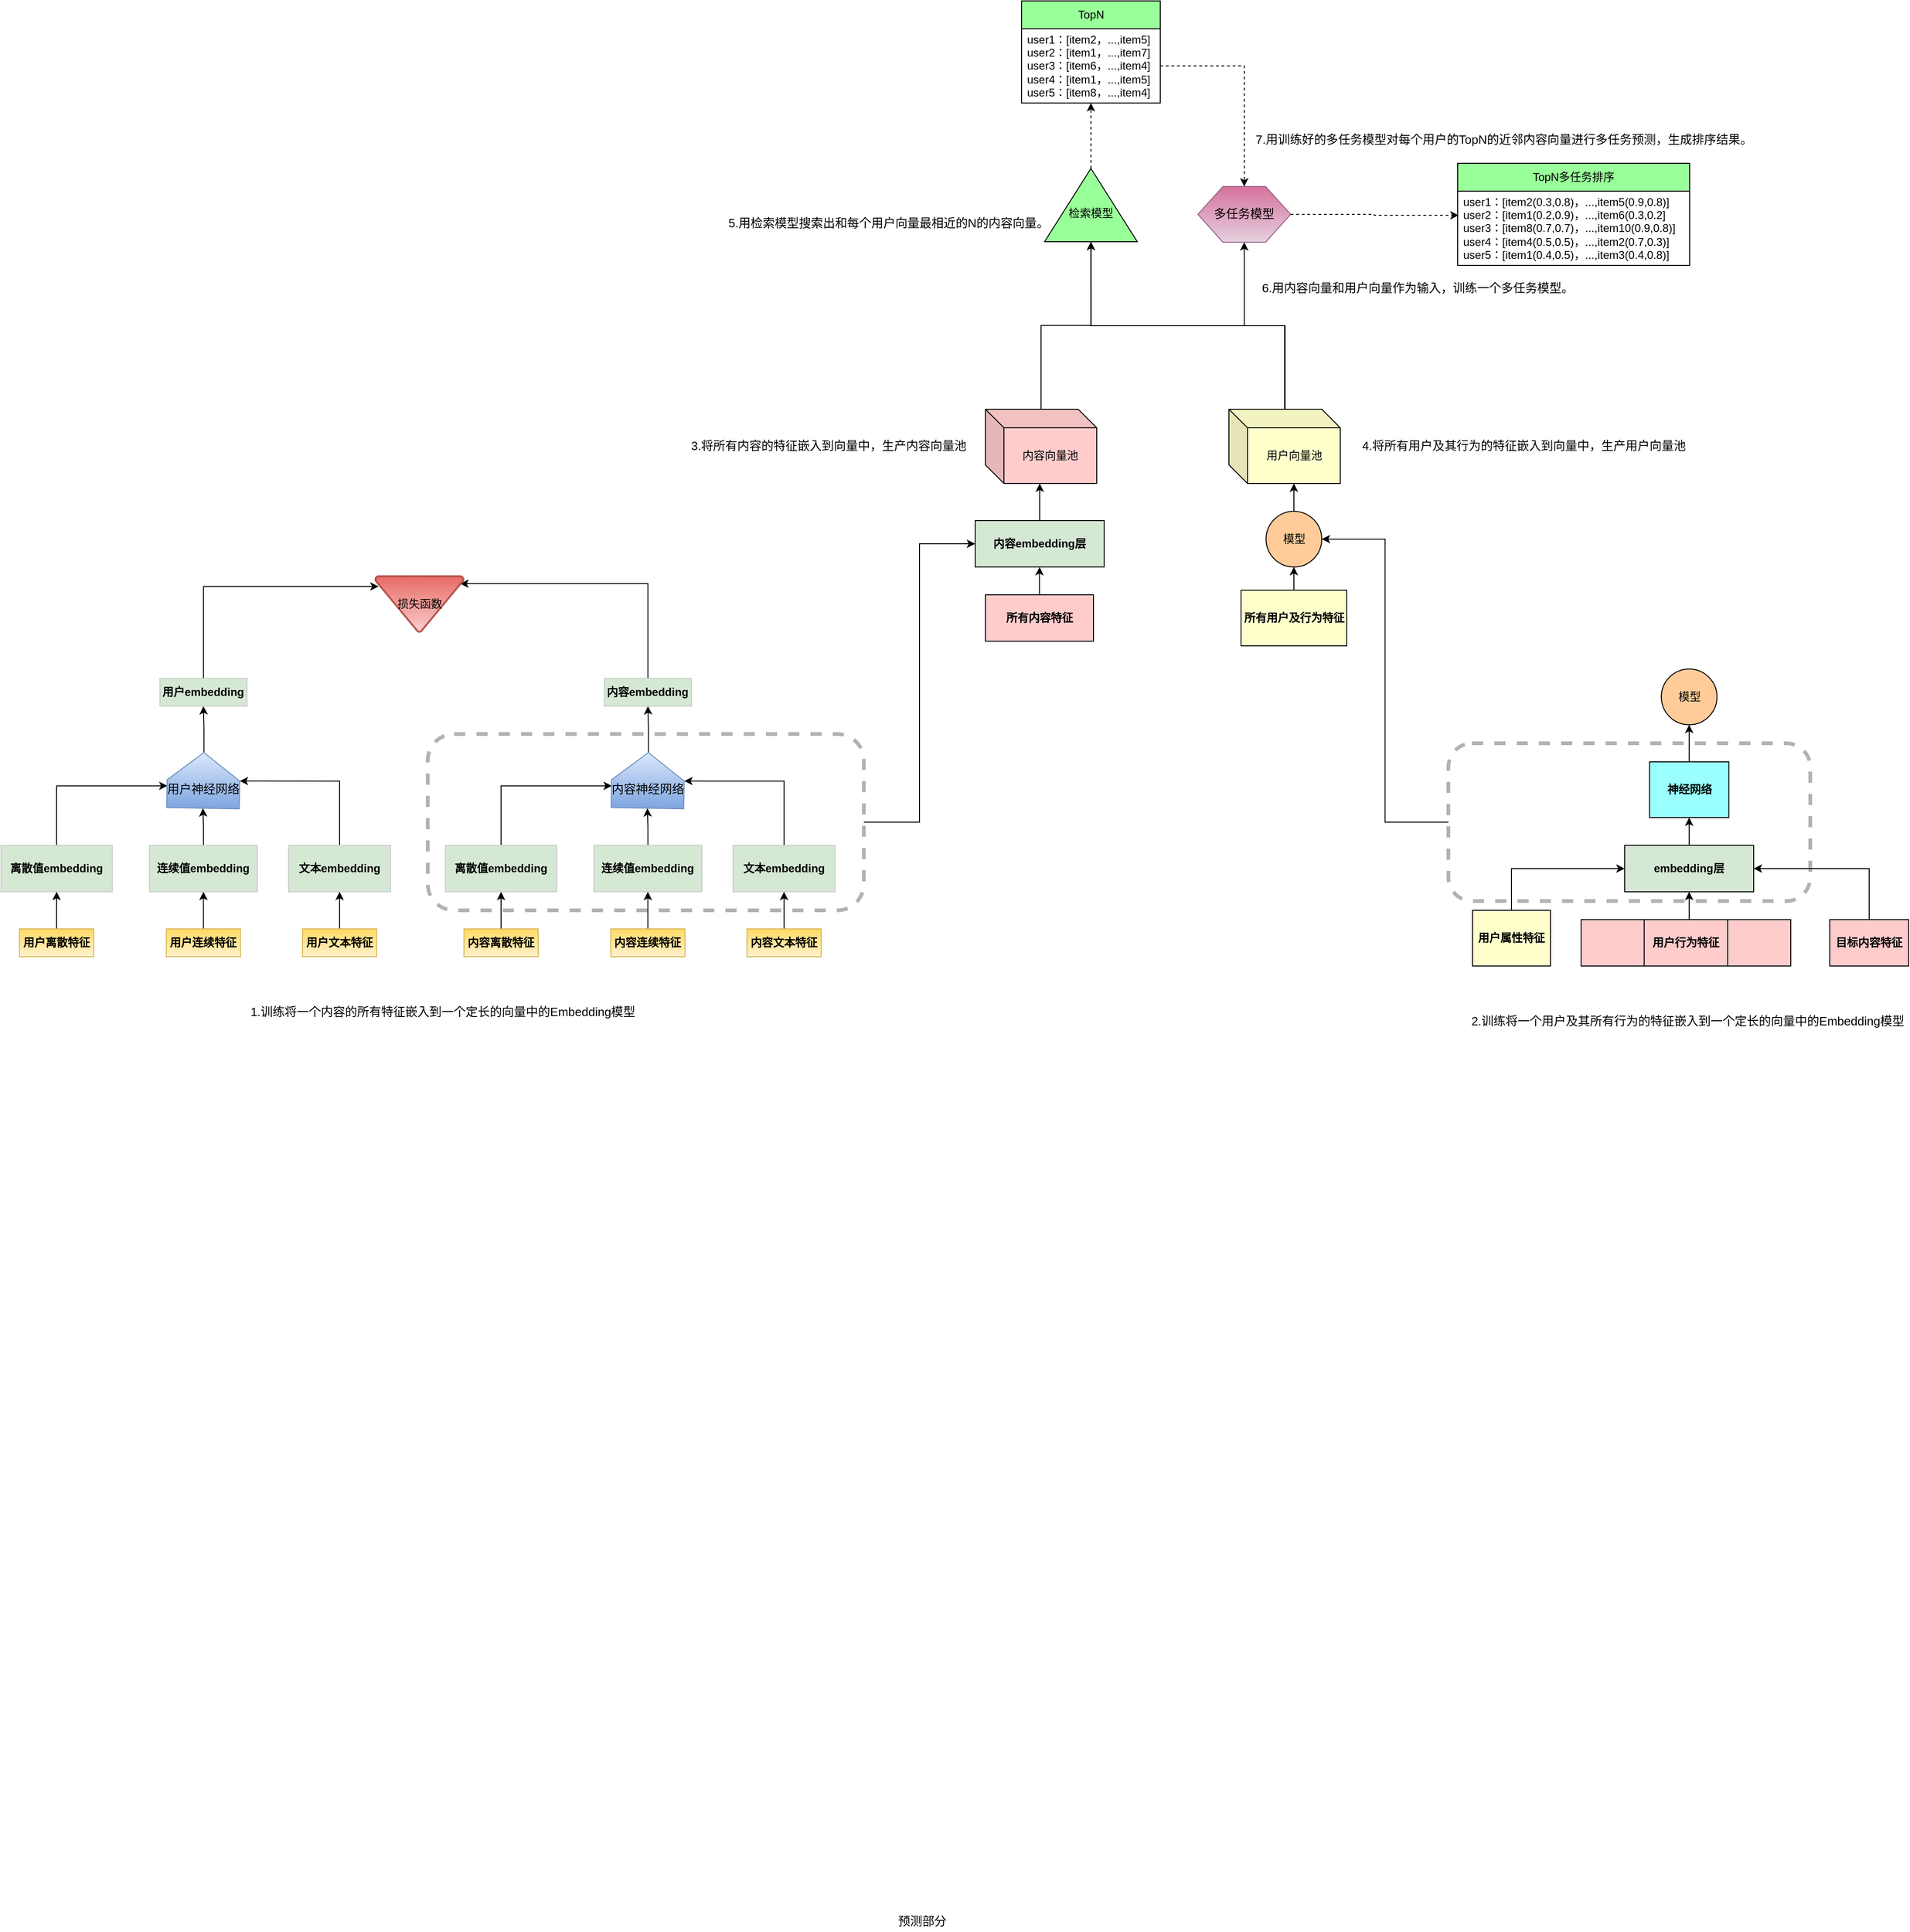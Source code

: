<mxfile version="20.8.23" type="github">
  <diagram name="Page-1" id="c7558073-3199-34d8-9f00-42111426c3f3">
    <mxGraphModel dx="3187" dy="1680" grid="1" gridSize="10" guides="1" tooltips="1" connect="1" arrows="1" fold="1" page="1" pageScale="1" pageWidth="2339" pageHeight="3300" background="none" math="0" shadow="0">
      <root>
        <mxCell id="0" />
        <mxCell id="1" parent="0" />
        <mxCell id="L0b_EOj-_LT04khmlrGZ-57" style="edgeStyle=orthogonalEdgeStyle;rounded=0;orthogonalLoop=1;jettySize=auto;html=1;exitX=0;exitY=0.5;exitDx=0;exitDy=0;entryX=1;entryY=0.5;entryDx=0;entryDy=0;" parent="1" source="L0b_EOj-_LT04khmlrGZ-54" target="iI74cnu4na5t7-cU_Ch_-108" edge="1">
          <mxGeometry relative="1" as="geometry" />
        </mxCell>
        <mxCell id="L0b_EOj-_LT04khmlrGZ-54" value="" style="rounded=1;whiteSpace=wrap;html=1;strokeColor=#000000;strokeWidth=4;gradientDirection=north;opacity=30;dashed=1;" parent="1" vertex="1">
          <mxGeometry x="1570" y="1530" width="390" height="170" as="geometry" />
        </mxCell>
        <mxCell id="RC35ugmNvOwFqlfuLgSt-1" style="edgeStyle=orthogonalEdgeStyle;rounded=0;orthogonalLoop=1;jettySize=auto;html=1;exitX=1;exitY=0.5;exitDx=0;exitDy=0;entryX=0;entryY=0.5;entryDx=0;entryDy=0;" edge="1" parent="1" source="L0b_EOj-_LT04khmlrGZ-53" target="iI74cnu4na5t7-cU_Ch_-109">
          <mxGeometry relative="1" as="geometry" />
        </mxCell>
        <mxCell id="L0b_EOj-_LT04khmlrGZ-53" value="" style="rounded=1;whiteSpace=wrap;html=1;strokeColor=#000000;strokeWidth=4;gradientDirection=north;opacity=30;dashed=1;" parent="1" vertex="1">
          <mxGeometry x="470" y="1520" width="470" height="190" as="geometry" />
        </mxCell>
        <mxCell id="iI74cnu4na5t7-cU_Ch_-101" style="edgeStyle=orthogonalEdgeStyle;rounded=0;orthogonalLoop=1;jettySize=auto;html=1;exitX=0.5;exitY=0;exitDx=0;exitDy=0;entryX=0;entryY=0.5;entryDx=0;entryDy=0;" parent="1" source="iI74cnu4na5t7-cU_Ch_-96" target="iI74cnu4na5t7-cU_Ch_-99" edge="1">
          <mxGeometry relative="1" as="geometry" />
        </mxCell>
        <mxCell id="iI74cnu4na5t7-cU_Ch_-96" value="用户属性特征" style="whiteSpace=wrap;align=center;verticalAlign=middle;fontStyle=1;strokeWidth=1;fillColor=#FFFFCC" parent="1" vertex="1">
          <mxGeometry x="1596" y="1710" width="84" height="60" as="geometry" />
        </mxCell>
        <mxCell id="iI74cnu4na5t7-cU_Ch_-102" style="edgeStyle=orthogonalEdgeStyle;rounded=0;orthogonalLoop=1;jettySize=auto;html=1;exitX=0.5;exitY=0;exitDx=0;exitDy=0;entryX=0.5;entryY=1;entryDx=0;entryDy=0;" parent="1" source="iI74cnu4na5t7-cU_Ch_-97" target="iI74cnu4na5t7-cU_Ch_-99" edge="1">
          <mxGeometry relative="1" as="geometry" />
        </mxCell>
        <mxCell id="iI74cnu4na5t7-cU_Ch_-97" value="用户行为特征" style="shape=process;whiteSpace=wrap;align=center;verticalAlign=middle;size=0.301;fontStyle=1;strokeWidth=1;fillColor=#FFCCCC" parent="1" vertex="1">
          <mxGeometry x="1713" y="1720" width="226" height="50" as="geometry" />
        </mxCell>
        <mxCell id="iI74cnu4na5t7-cU_Ch_-103" style="edgeStyle=orthogonalEdgeStyle;rounded=0;orthogonalLoop=1;jettySize=auto;html=1;exitX=0.5;exitY=0;exitDx=0;exitDy=0;entryX=1;entryY=0.5;entryDx=0;entryDy=0;" parent="1" source="iI74cnu4na5t7-cU_Ch_-98" target="iI74cnu4na5t7-cU_Ch_-99" edge="1">
          <mxGeometry relative="1" as="geometry" />
        </mxCell>
        <mxCell id="iI74cnu4na5t7-cU_Ch_-98" value="目标内容特征" style="whiteSpace=wrap;align=center;verticalAlign=middle;fontStyle=1;strokeWidth=1;fillColor=#FFCCCC;" parent="1" vertex="1">
          <mxGeometry x="1981" y="1720" width="85" height="50" as="geometry" />
        </mxCell>
        <mxCell id="iI74cnu4na5t7-cU_Ch_-104" style="edgeStyle=orthogonalEdgeStyle;rounded=0;orthogonalLoop=1;jettySize=auto;html=1;exitX=0.5;exitY=0;exitDx=0;exitDy=0;entryX=0.5;entryY=1;entryDx=0;entryDy=0;" parent="1" source="iI74cnu4na5t7-cU_Ch_-99" target="iI74cnu4na5t7-cU_Ch_-100" edge="1">
          <mxGeometry relative="1" as="geometry" />
        </mxCell>
        <mxCell id="iI74cnu4na5t7-cU_Ch_-99" value="embedding层" style="shape=process;whiteSpace=wrap;align=center;verticalAlign=middle;size=0;fontStyle=1;strokeWidth=1;fillColor=#D5E8D4;" parent="1" vertex="1">
          <mxGeometry x="1760" y="1640" width="139" height="50" as="geometry" />
        </mxCell>
        <mxCell id="iI74cnu4na5t7-cU_Ch_-107" style="edgeStyle=orthogonalEdgeStyle;rounded=0;orthogonalLoop=1;jettySize=auto;html=1;exitX=0.5;exitY=0;exitDx=0;exitDy=0;entryX=0.5;entryY=1;entryDx=0;entryDy=0;" parent="1" source="iI74cnu4na5t7-cU_Ch_-100" target="iI74cnu4na5t7-cU_Ch_-106" edge="1">
          <mxGeometry relative="1" as="geometry" />
        </mxCell>
        <mxCell id="iI74cnu4na5t7-cU_Ch_-100" value="神经网络" style="whiteSpace=wrap;align=center;verticalAlign=middle;fontStyle=1;strokeWidth=1;fillColor=#99FFFF;" parent="1" vertex="1">
          <mxGeometry x="1786.75" y="1550" width="85.5" height="60" as="geometry" />
        </mxCell>
        <mxCell id="iI74cnu4na5t7-cU_Ch_-106" value="模型" style="ellipse;whiteSpace=wrap;html=1;aspect=fixed;fillColor=#FFCC99;strokeWidth=1;" parent="1" vertex="1">
          <mxGeometry x="1799.5" y="1450" width="60" height="60" as="geometry" />
        </mxCell>
        <mxCell id="iI74cnu4na5t7-cU_Ch_-119" style="edgeStyle=orthogonalEdgeStyle;rounded=0;orthogonalLoop=1;jettySize=auto;html=1;entryX=0;entryY=0;entryDx=70;entryDy=80;entryPerimeter=0;" parent="1" source="iI74cnu4na5t7-cU_Ch_-108" target="iI74cnu4na5t7-cU_Ch_-116" edge="1">
          <mxGeometry relative="1" as="geometry" />
        </mxCell>
        <mxCell id="iI74cnu4na5t7-cU_Ch_-108" value="模型" style="ellipse;whiteSpace=wrap;html=1;aspect=fixed;fillColor=#FFCC99;strokeWidth=1;" parent="1" vertex="1">
          <mxGeometry x="1373.5" y="1280" width="60" height="60" as="geometry" />
        </mxCell>
        <mxCell id="iI74cnu4na5t7-cU_Ch_-121" style="edgeStyle=orthogonalEdgeStyle;rounded=0;orthogonalLoop=1;jettySize=auto;html=1;entryX=0.488;entryY=1;entryDx=0;entryDy=0;entryPerimeter=0;" parent="1" source="iI74cnu4na5t7-cU_Ch_-109" target="iI74cnu4na5t7-cU_Ch_-117" edge="1">
          <mxGeometry relative="1" as="geometry" />
        </mxCell>
        <mxCell id="iI74cnu4na5t7-cU_Ch_-109" value="内容embedding层" style="shape=process;whiteSpace=wrap;align=center;verticalAlign=middle;size=0;fontStyle=1;strokeWidth=1;fillColor=#D5E8D4;" parent="1" vertex="1">
          <mxGeometry x="1060" y="1290" width="139" height="50" as="geometry" />
        </mxCell>
        <mxCell id="iI74cnu4na5t7-cU_Ch_-113" style="edgeStyle=orthogonalEdgeStyle;rounded=0;orthogonalLoop=1;jettySize=auto;html=1;exitX=0.5;exitY=0;exitDx=0;exitDy=0;entryX=0.5;entryY=1;entryDx=0;entryDy=0;" parent="1" source="iI74cnu4na5t7-cU_Ch_-110" target="iI74cnu4na5t7-cU_Ch_-108" edge="1">
          <mxGeometry relative="1" as="geometry" />
        </mxCell>
        <mxCell id="iI74cnu4na5t7-cU_Ch_-110" value="所有用户及行为特征" style="whiteSpace=wrap;align=center;verticalAlign=middle;fontStyle=1;strokeWidth=1;fillColor=#FFFFCC" parent="1" vertex="1">
          <mxGeometry x="1346.5" y="1365" width="114" height="60" as="geometry" />
        </mxCell>
        <mxCell id="iI74cnu4na5t7-cU_Ch_-115" style="edgeStyle=orthogonalEdgeStyle;rounded=0;orthogonalLoop=1;jettySize=auto;html=1;entryX=0.5;entryY=1;entryDx=0;entryDy=0;" parent="1" source="iI74cnu4na5t7-cU_Ch_-111" target="iI74cnu4na5t7-cU_Ch_-109" edge="1">
          <mxGeometry relative="1" as="geometry" />
        </mxCell>
        <mxCell id="iI74cnu4na5t7-cU_Ch_-111" value="所有内容特征" style="whiteSpace=wrap;align=center;verticalAlign=middle;fontStyle=1;strokeWidth=1;fillColor=#FFCCCC;" parent="1" vertex="1">
          <mxGeometry x="1071" y="1370" width="116.5" height="50" as="geometry" />
        </mxCell>
        <mxCell id="iI74cnu4na5t7-cU_Ch_-123" style="edgeStyle=orthogonalEdgeStyle;rounded=0;orthogonalLoop=1;jettySize=auto;html=1;entryX=0;entryY=0.5;entryDx=0;entryDy=0;" parent="1" source="iI74cnu4na5t7-cU_Ch_-116" target="iI74cnu4na5t7-cU_Ch_-122" edge="1">
          <mxGeometry relative="1" as="geometry">
            <Array as="points">
              <mxPoint x="1394" y="1080" />
              <mxPoint x="1185" y="1080" />
            </Array>
          </mxGeometry>
        </mxCell>
        <mxCell id="RC35ugmNvOwFqlfuLgSt-3" style="edgeStyle=orthogonalEdgeStyle;rounded=0;orthogonalLoop=1;jettySize=auto;html=1;exitX=0;exitY=0;exitDx=50;exitDy=0;exitPerimeter=0;" edge="1" parent="1" source="iI74cnu4na5t7-cU_Ch_-116" target="RC35ugmNvOwFqlfuLgSt-2">
          <mxGeometry relative="1" as="geometry">
            <Array as="points">
              <mxPoint x="1394" y="1170" />
              <mxPoint x="1394" y="1080" />
              <mxPoint x="1350" y="1080" />
            </Array>
          </mxGeometry>
        </mxCell>
        <mxCell id="iI74cnu4na5t7-cU_Ch_-116" value="用户向量池" style="shape=cube;whiteSpace=wrap;html=1;boundedLbl=1;backgroundOutline=1;darkOpacity=0.05;darkOpacity2=0.1;strokeWidth=1;fillColor=#FFFFCC;" parent="1" vertex="1">
          <mxGeometry x="1333.5" y="1170" width="120" height="80" as="geometry" />
        </mxCell>
        <mxCell id="iI74cnu4na5t7-cU_Ch_-124" style="edgeStyle=orthogonalEdgeStyle;rounded=0;orthogonalLoop=1;jettySize=auto;html=1;" parent="1" source="iI74cnu4na5t7-cU_Ch_-117" target="iI74cnu4na5t7-cU_Ch_-122" edge="1">
          <mxGeometry relative="1" as="geometry" />
        </mxCell>
        <mxCell id="iI74cnu4na5t7-cU_Ch_-117" value="内容向量池" style="shape=cube;whiteSpace=wrap;html=1;boundedLbl=1;backgroundOutline=1;darkOpacity=0.05;darkOpacity2=0.1;strokeWidth=1;fillColor=#FFCCCC;" parent="1" vertex="1">
          <mxGeometry x="1071" y="1170" width="120" height="80" as="geometry" />
        </mxCell>
        <mxCell id="iI74cnu4na5t7-cU_Ch_-132" style="edgeStyle=orthogonalEdgeStyle;rounded=0;orthogonalLoop=1;jettySize=auto;html=1;exitX=1;exitY=0.5;exitDx=0;exitDy=0;entryX=0.5;entryY=1;entryDx=0;entryDy=0;dashed=1;" parent="1" source="iI74cnu4na5t7-cU_Ch_-122" target="iI74cnu4na5t7-cU_Ch_-127" edge="1">
          <mxGeometry relative="1" as="geometry" />
        </mxCell>
        <mxCell id="iI74cnu4na5t7-cU_Ch_-122" value="" style="triangle;whiteSpace=wrap;html=1;strokeWidth=1;fillColor=#99FF99;rotation=-90;" parent="1" vertex="1">
          <mxGeometry x="1145.25" y="900" width="79" height="100" as="geometry" />
        </mxCell>
        <mxCell id="iI74cnu4na5t7-cU_Ch_-125" value="检索模型" style="text;spacingTop=-5;align=center" parent="1" vertex="1">
          <mxGeometry x="1169.75" y="950" width="30" height="20" as="geometry" />
        </mxCell>
        <mxCell id="iI74cnu4na5t7-cU_Ch_-127" value="TopN" style="swimlane;fontStyle=0;childLayout=stackLayout;horizontal=1;startSize=30;horizontalStack=0;resizeParent=1;resizeParentMax=0;resizeLast=0;collapsible=1;marginBottom=0;whiteSpace=wrap;html=1;strokeWidth=1;fillColor=#99FF99;" parent="1" vertex="1">
          <mxGeometry x="1110" y="730" width="149.5" height="110" as="geometry" />
        </mxCell>
        <mxCell id="iI74cnu4na5t7-cU_Ch_-128" value="user1：[item2，...,item5]&lt;br&gt;user2：[item1，...,item7]&lt;br&gt;user3：[item6，...,item4]&lt;br&gt;user4：[item1，...,item5]&lt;br&gt;user5：[item8，...,item4]" style="text;strokeColor=none;fillColor=none;align=left;verticalAlign=middle;spacingLeft=4;spacingRight=4;overflow=hidden;points=[[0,0.5],[1,0.5]];portConstraint=eastwest;rotatable=0;whiteSpace=wrap;html=1;strokeWidth=3;" parent="iI74cnu4na5t7-cU_Ch_-127" vertex="1">
          <mxGeometry y="30" width="149.5" height="80" as="geometry" />
        </mxCell>
        <mxCell id="iI74cnu4na5t7-cU_Ch_-134" value="预测部分" style="text;spacingTop=-5;align=center;strokeWidth=1;fontSize=13;" parent="1" vertex="1">
          <mxGeometry x="910" y="2790" width="186" height="20" as="geometry" />
        </mxCell>
        <mxCell id="L0b_EOj-_LT04khmlrGZ-14" value="" style="edgeStyle=orthogonalEdgeStyle;rounded=0;orthogonalLoop=1;jettySize=auto;html=1;" parent="1" source="L0b_EOj-_LT04khmlrGZ-15" target="L0b_EOj-_LT04khmlrGZ-21" edge="1">
          <mxGeometry relative="1" as="geometry" />
        </mxCell>
        <mxCell id="L0b_EOj-_LT04khmlrGZ-15" value="内容离散特征" style="whiteSpace=wrap;align=center;verticalAlign=middle;fontStyle=1;strokeWidth=1;fillColor=#fff2cc;strokeColor=#d6b656;gradientColor=#ffd966;gradientDirection=north;" parent="1" vertex="1">
          <mxGeometry x="509" y="1730" width="80" height="30" as="geometry" />
        </mxCell>
        <mxCell id="L0b_EOj-_LT04khmlrGZ-16" style="edgeStyle=orthogonalEdgeStyle;rounded=0;orthogonalLoop=1;jettySize=auto;html=1;entryX=0.5;entryY=1;entryDx=0;entryDy=0;" parent="1" source="L0b_EOj-_LT04khmlrGZ-17" target="L0b_EOj-_LT04khmlrGZ-23" edge="1">
          <mxGeometry relative="1" as="geometry" />
        </mxCell>
        <mxCell id="L0b_EOj-_LT04khmlrGZ-17" value="内容连续特征" style="whiteSpace=wrap;align=center;verticalAlign=middle;fontStyle=1;strokeWidth=1;fillColor=#fff2cc;strokeColor=#d6b656;gradientColor=#ffd966;gradientDirection=north;" parent="1" vertex="1">
          <mxGeometry x="667.25" y="1730" width="80" height="30" as="geometry" />
        </mxCell>
        <mxCell id="L0b_EOj-_LT04khmlrGZ-18" style="edgeStyle=orthogonalEdgeStyle;rounded=0;orthogonalLoop=1;jettySize=auto;html=1;entryX=0.5;entryY=1;entryDx=0;entryDy=0;" parent="1" source="L0b_EOj-_LT04khmlrGZ-19" target="L0b_EOj-_LT04khmlrGZ-25" edge="1">
          <mxGeometry relative="1" as="geometry" />
        </mxCell>
        <mxCell id="L0b_EOj-_LT04khmlrGZ-19" value="内容文本特征" style="whiteSpace=wrap;align=center;verticalAlign=middle;fontStyle=1;strokeWidth=1;fillColor=#fff2cc;strokeColor=#d6b656;gradientColor=#ffd966;gradientDirection=north;" parent="1" vertex="1">
          <mxGeometry x="814" y="1730" width="80" height="30" as="geometry" />
        </mxCell>
        <mxCell id="L0b_EOj-_LT04khmlrGZ-20" style="edgeStyle=orthogonalEdgeStyle;rounded=0;orthogonalLoop=1;jettySize=auto;html=1;entryX=0.994;entryY=0.391;entryDx=0;entryDy=0;entryPerimeter=0;" parent="1" source="L0b_EOj-_LT04khmlrGZ-21" target="L0b_EOj-_LT04khmlrGZ-26" edge="1">
          <mxGeometry relative="1" as="geometry">
            <Array as="points">
              <mxPoint x="549.25" y="1576" />
            </Array>
          </mxGeometry>
        </mxCell>
        <mxCell id="L0b_EOj-_LT04khmlrGZ-21" value="离散值embedding" style="shape=process;whiteSpace=wrap;align=center;verticalAlign=middle;size=0;fontStyle=1;strokeWidth=1;fillColor=#D5E8D4;strokeColor=#CCCCCC;" parent="1" vertex="1">
          <mxGeometry x="489" y="1640" width="120" height="50" as="geometry" />
        </mxCell>
        <mxCell id="L0b_EOj-_LT04khmlrGZ-22" style="edgeStyle=orthogonalEdgeStyle;rounded=0;orthogonalLoop=1;jettySize=auto;html=1;entryX=0.5;entryY=0;entryDx=0;entryDy=0;" parent="1" source="L0b_EOj-_LT04khmlrGZ-23" target="L0b_EOj-_LT04khmlrGZ-26" edge="1">
          <mxGeometry relative="1" as="geometry" />
        </mxCell>
        <mxCell id="L0b_EOj-_LT04khmlrGZ-23" value="连续值embedding" style="shape=process;whiteSpace=wrap;align=center;verticalAlign=middle;size=0;fontStyle=1;strokeWidth=1;fillColor=#D5E8D4;strokeColor=#CCCCCC;" parent="1" vertex="1">
          <mxGeometry x="649.25" y="1640" width="116" height="50" as="geometry" />
        </mxCell>
        <mxCell id="L0b_EOj-_LT04khmlrGZ-24" style="edgeStyle=orthogonalEdgeStyle;rounded=0;orthogonalLoop=1;jettySize=auto;html=1;entryX=0;entryY=0.5;entryDx=0;entryDy=0;" parent="1" source="L0b_EOj-_LT04khmlrGZ-25" target="L0b_EOj-_LT04khmlrGZ-26" edge="1">
          <mxGeometry relative="1" as="geometry">
            <Array as="points">
              <mxPoint x="854.25" y="1571" />
            </Array>
          </mxGeometry>
        </mxCell>
        <mxCell id="L0b_EOj-_LT04khmlrGZ-25" value="文本embedding" style="shape=process;whiteSpace=wrap;align=center;verticalAlign=middle;size=0;fontStyle=1;strokeWidth=1;fillColor=#D5E8D4;strokeColor=#CCCCCC;" parent="1" vertex="1">
          <mxGeometry x="799" y="1640" width="110" height="50" as="geometry" />
        </mxCell>
        <mxCell id="L0b_EOj-_LT04khmlrGZ-45" style="edgeStyle=orthogonalEdgeStyle;rounded=0;orthogonalLoop=1;jettySize=auto;html=1;exitX=0.5;exitY=1;exitDx=0;exitDy=0;" parent="1" source="L0b_EOj-_LT04khmlrGZ-26" target="L0b_EOj-_LT04khmlrGZ-44" edge="1">
          <mxGeometry relative="1" as="geometry" />
        </mxCell>
        <mxCell id="L0b_EOj-_LT04khmlrGZ-26" value="" style="verticalLabelPosition=bottom;verticalAlign=top;html=1;shape=offPageConnector;rounded=0;size=0.5;strokeColor=#6c8ebf;strokeWidth=1;gradientDirection=north;rotation=-179;fillColor=#dae8fc;gradientColor=#7ea6e0;" parent="1" vertex="1">
          <mxGeometry x="668.13" y="1540" width="78.25" height="60" as="geometry" />
        </mxCell>
        <mxCell id="L0b_EOj-_LT04khmlrGZ-27" value="内容神经网络" style="text;spacingTop=-5;align=center;strokeWidth=1;fontSize=13;" parent="1" vertex="1">
          <mxGeometry x="679.25" y="1570" width="56" height="20" as="geometry" />
        </mxCell>
        <mxCell id="L0b_EOj-_LT04khmlrGZ-30" value="" style="edgeStyle=orthogonalEdgeStyle;rounded=0;orthogonalLoop=1;jettySize=auto;html=1;" parent="1" source="L0b_EOj-_LT04khmlrGZ-31" target="L0b_EOj-_LT04khmlrGZ-37" edge="1">
          <mxGeometry relative="1" as="geometry" />
        </mxCell>
        <mxCell id="L0b_EOj-_LT04khmlrGZ-31" value="用户离散特征" style="whiteSpace=wrap;align=center;verticalAlign=middle;fontStyle=1;strokeWidth=1;fillColor=#fff2cc;strokeColor=#d6b656;gradientColor=#ffd966;gradientDirection=north;" parent="1" vertex="1">
          <mxGeometry x="30" y="1730" width="80" height="30" as="geometry" />
        </mxCell>
        <mxCell id="L0b_EOj-_LT04khmlrGZ-32" style="edgeStyle=orthogonalEdgeStyle;rounded=0;orthogonalLoop=1;jettySize=auto;html=1;entryX=0.5;entryY=1;entryDx=0;entryDy=0;" parent="1" source="L0b_EOj-_LT04khmlrGZ-33" target="L0b_EOj-_LT04khmlrGZ-39" edge="1">
          <mxGeometry relative="1" as="geometry" />
        </mxCell>
        <mxCell id="L0b_EOj-_LT04khmlrGZ-33" value="用户连续特征" style="whiteSpace=wrap;align=center;verticalAlign=middle;fontStyle=1;strokeWidth=1;fillColor=#fff2cc;strokeColor=#d6b656;gradientColor=#ffd966;gradientDirection=north;" parent="1" vertex="1">
          <mxGeometry x="188.25" y="1730" width="80" height="30" as="geometry" />
        </mxCell>
        <mxCell id="L0b_EOj-_LT04khmlrGZ-34" style="edgeStyle=orthogonalEdgeStyle;rounded=0;orthogonalLoop=1;jettySize=auto;html=1;entryX=0.5;entryY=1;entryDx=0;entryDy=0;" parent="1" source="L0b_EOj-_LT04khmlrGZ-35" target="L0b_EOj-_LT04khmlrGZ-41" edge="1">
          <mxGeometry relative="1" as="geometry" />
        </mxCell>
        <mxCell id="L0b_EOj-_LT04khmlrGZ-35" value="用户文本特征" style="whiteSpace=wrap;align=center;verticalAlign=middle;fontStyle=1;strokeWidth=1;fillColor=#fff2cc;strokeColor=#d6b656;gradientColor=#ffd966;gradientDirection=north;" parent="1" vertex="1">
          <mxGeometry x="335" y="1730" width="80" height="30" as="geometry" />
        </mxCell>
        <mxCell id="L0b_EOj-_LT04khmlrGZ-36" style="edgeStyle=orthogonalEdgeStyle;rounded=0;orthogonalLoop=1;jettySize=auto;html=1;entryX=0.994;entryY=0.391;entryDx=0;entryDy=0;entryPerimeter=0;" parent="1" source="L0b_EOj-_LT04khmlrGZ-37" target="L0b_EOj-_LT04khmlrGZ-42" edge="1">
          <mxGeometry relative="1" as="geometry">
            <Array as="points">
              <mxPoint x="70.25" y="1576" />
            </Array>
          </mxGeometry>
        </mxCell>
        <mxCell id="L0b_EOj-_LT04khmlrGZ-37" value="离散值embedding" style="shape=process;whiteSpace=wrap;align=center;verticalAlign=middle;size=0;fontStyle=1;strokeWidth=1;fillColor=#D5E8D4;strokeColor=#CCCCCC;" parent="1" vertex="1">
          <mxGeometry x="10" y="1640" width="120" height="50" as="geometry" />
        </mxCell>
        <mxCell id="L0b_EOj-_LT04khmlrGZ-38" style="edgeStyle=orthogonalEdgeStyle;rounded=0;orthogonalLoop=1;jettySize=auto;html=1;entryX=0.5;entryY=0;entryDx=0;entryDy=0;" parent="1" source="L0b_EOj-_LT04khmlrGZ-39" target="L0b_EOj-_LT04khmlrGZ-42" edge="1">
          <mxGeometry relative="1" as="geometry" />
        </mxCell>
        <mxCell id="L0b_EOj-_LT04khmlrGZ-39" value="连续值embedding" style="shape=process;whiteSpace=wrap;align=center;verticalAlign=middle;size=0;fontStyle=1;strokeWidth=1;fillColor=#D5E8D4;strokeColor=#CCCCCC;" parent="1" vertex="1">
          <mxGeometry x="170.25" y="1640" width="116" height="50" as="geometry" />
        </mxCell>
        <mxCell id="L0b_EOj-_LT04khmlrGZ-40" style="edgeStyle=orthogonalEdgeStyle;rounded=0;orthogonalLoop=1;jettySize=auto;html=1;entryX=0;entryY=0.5;entryDx=0;entryDy=0;" parent="1" source="L0b_EOj-_LT04khmlrGZ-41" target="L0b_EOj-_LT04khmlrGZ-42" edge="1">
          <mxGeometry relative="1" as="geometry">
            <Array as="points">
              <mxPoint x="375.25" y="1571" />
            </Array>
          </mxGeometry>
        </mxCell>
        <mxCell id="L0b_EOj-_LT04khmlrGZ-41" value="文本embedding" style="shape=process;whiteSpace=wrap;align=center;verticalAlign=middle;size=0;fontStyle=1;strokeWidth=1;fillColor=#D5E8D4;strokeColor=#CCCCCC;" parent="1" vertex="1">
          <mxGeometry x="320" y="1640" width="110" height="50" as="geometry" />
        </mxCell>
        <mxCell id="L0b_EOj-_LT04khmlrGZ-47" style="edgeStyle=orthogonalEdgeStyle;rounded=0;orthogonalLoop=1;jettySize=auto;html=1;exitX=0.5;exitY=1;exitDx=0;exitDy=0;entryX=0.5;entryY=1;entryDx=0;entryDy=0;" parent="1" source="L0b_EOj-_LT04khmlrGZ-42" target="L0b_EOj-_LT04khmlrGZ-46" edge="1">
          <mxGeometry relative="1" as="geometry" />
        </mxCell>
        <mxCell id="L0b_EOj-_LT04khmlrGZ-42" value="" style="verticalLabelPosition=bottom;verticalAlign=top;html=1;shape=offPageConnector;rounded=0;size=0.5;strokeColor=#6c8ebf;strokeWidth=1;gradientDirection=north;rotation=-179;fillColor=#dae8fc;gradientColor=#7ea6e0;" parent="1" vertex="1">
          <mxGeometry x="189.13" y="1540" width="78.25" height="60" as="geometry" />
        </mxCell>
        <mxCell id="L0b_EOj-_LT04khmlrGZ-43" value="用户神经网络" style="text;spacingTop=-5;align=center;strokeWidth=1;fontSize=13;" parent="1" vertex="1">
          <mxGeometry x="200.25" y="1570" width="56" height="20" as="geometry" />
        </mxCell>
        <mxCell id="L0b_EOj-_LT04khmlrGZ-49" style="edgeStyle=orthogonalEdgeStyle;rounded=0;orthogonalLoop=1;jettySize=auto;html=1;entryX=0.963;entryY=0.133;entryDx=0;entryDy=0;entryPerimeter=0;" parent="1" source="L0b_EOj-_LT04khmlrGZ-44" target="L0b_EOj-_LT04khmlrGZ-48" edge="1">
          <mxGeometry relative="1" as="geometry">
            <Array as="points">
              <mxPoint x="707" y="1358" />
            </Array>
          </mxGeometry>
        </mxCell>
        <mxCell id="L0b_EOj-_LT04khmlrGZ-44" value="内容embedding" style="shape=process;whiteSpace=wrap;align=center;verticalAlign=middle;size=0;fontStyle=1;strokeWidth=1;fillColor=#D5E8D4;strokeColor=#CCCCCC;" parent="1" vertex="1">
          <mxGeometry x="660.38" y="1460" width="93.75" height="30" as="geometry" />
        </mxCell>
        <mxCell id="L0b_EOj-_LT04khmlrGZ-51" style="edgeStyle=orthogonalEdgeStyle;rounded=0;orthogonalLoop=1;jettySize=auto;html=1;entryX=0.037;entryY=0.183;entryDx=0;entryDy=0;entryPerimeter=0;" parent="1" source="L0b_EOj-_LT04khmlrGZ-46" target="L0b_EOj-_LT04khmlrGZ-48" edge="1">
          <mxGeometry relative="1" as="geometry">
            <Array as="points">
              <mxPoint x="228" y="1361" />
            </Array>
          </mxGeometry>
        </mxCell>
        <mxCell id="L0b_EOj-_LT04khmlrGZ-46" value="用户embedding" style="shape=process;whiteSpace=wrap;align=center;verticalAlign=middle;size=0;fontStyle=1;strokeWidth=1;fillColor=#D5E8D4;strokeColor=#CCCCCC;" parent="1" vertex="1">
          <mxGeometry x="181.37" y="1460" width="93.75" height="30" as="geometry" />
        </mxCell>
        <mxCell id="L0b_EOj-_LT04khmlrGZ-48" value="损失函数" style="strokeWidth=2;html=1;shape=mxgraph.flowchart.merge_or_storage;whiteSpace=wrap;strokeColor=#b85450;gradientDirection=north;fillColor=#f8cecc;gradientColor=#ea6b66;" parent="1" vertex="1">
          <mxGeometry x="413.5" y="1350" width="95" height="60" as="geometry" />
        </mxCell>
        <mxCell id="L0b_EOj-_LT04khmlrGZ-52" value="1.训练将一个内容的所有特征嵌入到一个定长的向量中的Embedding模型" style="text;spacingTop=-5;align=center;strokeWidth=1;fontSize=13;" parent="1" vertex="1">
          <mxGeometry x="268.25" y="1810" width="436.25" height="20" as="geometry" />
        </mxCell>
        <mxCell id="L0b_EOj-_LT04khmlrGZ-55" value="2.训练将一个用户及其所有行为的特征嵌入到一个定长的向量中的Embedding模型" style="text;spacingTop=-5;align=center;strokeWidth=1;fontSize=13;" parent="1" vertex="1">
          <mxGeometry x="1610" y="1820" width="436.25" height="20" as="geometry" />
        </mxCell>
        <mxCell id="RC35ugmNvOwFqlfuLgSt-2" value="" style="verticalLabelPosition=bottom;verticalAlign=top;html=1;shape=hexagon;perimeter=hexagonPerimeter2;arcSize=6;size=0.27;fillColor=#e6d0de;gradientColor=#d5739d;strokeColor=#996185;gradientDirection=north;" vertex="1" parent="1">
          <mxGeometry x="1300" y="930" width="100" height="60" as="geometry" />
        </mxCell>
        <mxCell id="RC35ugmNvOwFqlfuLgSt-8" style="edgeStyle=orthogonalEdgeStyle;rounded=0;orthogonalLoop=1;jettySize=auto;html=1;exitX=1;exitY=0.5;exitDx=0;exitDy=0;entryX=0.004;entryY=0.325;entryDx=0;entryDy=0;entryPerimeter=0;dashed=1;" edge="1" parent="1" source="RC35ugmNvOwFqlfuLgSt-4" target="RC35ugmNvOwFqlfuLgSt-7">
          <mxGeometry relative="1" as="geometry" />
        </mxCell>
        <mxCell id="RC35ugmNvOwFqlfuLgSt-4" value="多任务模型" style="text;spacingTop=-5;align=center;strokeWidth=1;fontSize=13;" vertex="1" parent="1">
          <mxGeometry x="1299.87" y="950" width="100.13" height="20" as="geometry" />
        </mxCell>
        <mxCell id="RC35ugmNvOwFqlfuLgSt-5" style="edgeStyle=orthogonalEdgeStyle;rounded=0;orthogonalLoop=1;jettySize=auto;html=1;exitX=1;exitY=0.5;exitDx=0;exitDy=0;entryX=0.5;entryY=0;entryDx=0;entryDy=0;dashed=1;" edge="1" parent="1" source="iI74cnu4na5t7-cU_Ch_-128" target="RC35ugmNvOwFqlfuLgSt-2">
          <mxGeometry relative="1" as="geometry" />
        </mxCell>
        <mxCell id="RC35ugmNvOwFqlfuLgSt-6" value="TopN多任务排序" style="swimlane;fontStyle=0;childLayout=stackLayout;horizontal=1;startSize=30;horizontalStack=0;resizeParent=1;resizeParentMax=0;resizeLast=0;collapsible=1;marginBottom=0;whiteSpace=wrap;html=1;strokeWidth=1;fillColor=#99FF99;" vertex="1" parent="1">
          <mxGeometry x="1580" y="905" width="250" height="110" as="geometry" />
        </mxCell>
        <mxCell id="RC35ugmNvOwFqlfuLgSt-7" value="user1：[item2(0.3,0.8)，...,item5(0.9,0.8)]&lt;br&gt;user2：[item1(0.2,0.9)，...,item6(0.3,0.2]&lt;br&gt;user3：[item8(0.7,0.7)，...,item10(0.9,0.8)]&lt;br&gt;user4：[item4(0.5,0.5)，...,item2(0.7,0.3)]&lt;br&gt;user5：[item1(0.4,0.5)，...,item3(0.4,0.8)]" style="text;strokeColor=none;fillColor=none;align=left;verticalAlign=middle;spacingLeft=4;spacingRight=4;overflow=hidden;points=[[0,0.5],[1,0.5]];portConstraint=eastwest;rotatable=0;whiteSpace=wrap;html=1;strokeWidth=3;" vertex="1" parent="RC35ugmNvOwFqlfuLgSt-6">
          <mxGeometry y="30" width="250" height="80" as="geometry" />
        </mxCell>
        <mxCell id="RC35ugmNvOwFqlfuLgSt-9" value="3.将所有内容的特征嵌入到向量中，生产内容向量池" style="text;spacingTop=-5;align=center;strokeWidth=1;fontSize=13;" vertex="1" parent="1">
          <mxGeometry x="747.25" y="1200" width="310" height="20" as="geometry" />
        </mxCell>
        <mxCell id="RC35ugmNvOwFqlfuLgSt-10" value="4.将所有用户及其行为的特征嵌入到向量中，生产用户向量池" style="text;spacingTop=-5;align=center;strokeWidth=1;fontSize=13;" vertex="1" parent="1">
          <mxGeometry x="1473" y="1200" width="357" height="20" as="geometry" />
        </mxCell>
        <mxCell id="RC35ugmNvOwFqlfuLgSt-11" value="5.用检索模型搜索出和每个用户向量最相近的N的内容向量。" style="text;spacingTop=-5;align=center;strokeWidth=1;fontSize=13;" vertex="1" parent="1">
          <mxGeometry x="788.25" y="960" width="357" height="20" as="geometry" />
        </mxCell>
        <mxCell id="RC35ugmNvOwFqlfuLgSt-12" value="6.用内容向量和用户向量作为输入，训练一个多任务模型。" style="text;spacingTop=-5;align=center;strokeWidth=1;fontSize=13;" vertex="1" parent="1">
          <mxGeometry x="1370" y="1030" width="334" height="20" as="geometry" />
        </mxCell>
        <mxCell id="RC35ugmNvOwFqlfuLgSt-13" value="7.用训练好的多任务模型对每个用户的TopN的近邻内容向量进行多任务预测，生成排序结果。" style="text;spacingTop=-5;align=center;strokeWidth=1;fontSize=13;" vertex="1" parent="1">
          <mxGeometry x="1370" y="870" width="520" height="20" as="geometry" />
        </mxCell>
      </root>
    </mxGraphModel>
  </diagram>
</mxfile>
